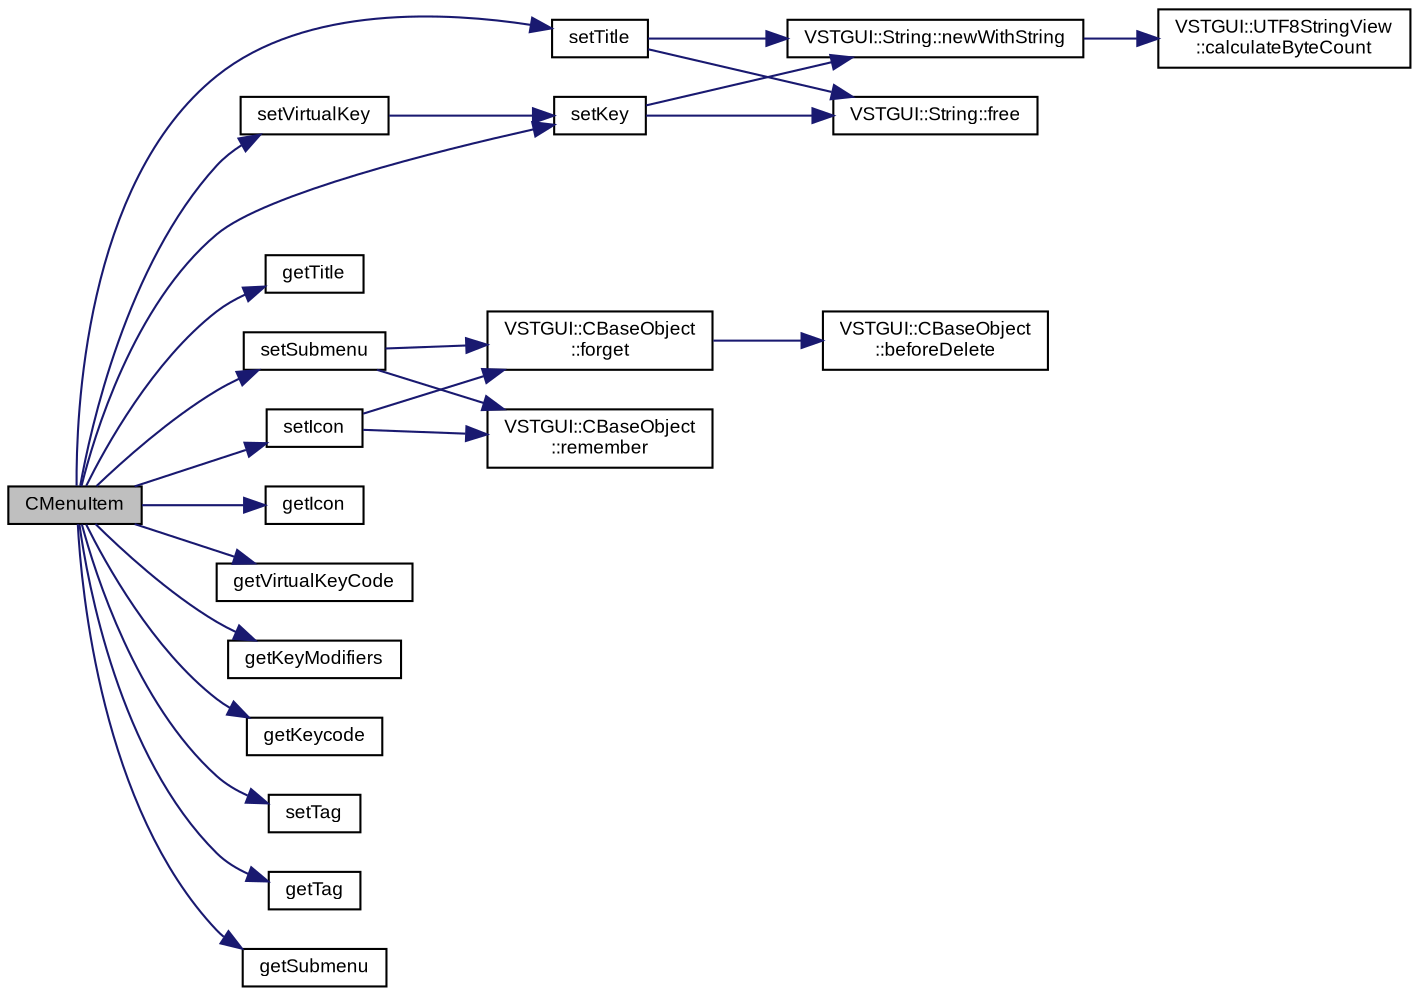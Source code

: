 digraph "CMenuItem"
{
  bgcolor="transparent";
  edge [fontname="Arial",fontsize="9",labelfontname="Arial",labelfontsize="9"];
  node [fontname="Arial",fontsize="9",shape=record];
  rankdir="LR";
  Node1 [label="CMenuItem",height=0.2,width=0.4,color="black", fillcolor="grey75", style="filled" fontcolor="black"];
  Node1 -> Node2 [color="midnightblue",fontsize="9",style="solid",fontname="Arial"];
  Node2 [label="setTitle",height=0.2,width=0.4,color="black",URL="$class_v_s_t_g_u_i_1_1_c_menu_item.html#afb2daf6d961426423c66598fd8c7f55b",tooltip="set title of menu item "];
  Node2 -> Node3 [color="midnightblue",fontsize="9",style="solid",fontname="Arial"];
  Node3 [label="VSTGUI::String::free",height=0.2,width=0.4,color="black",URL="$namespace_v_s_t_g_u_i_1_1_string.html#af30ee7f201c1f86d9aceb849d6d08fbf"];
  Node2 -> Node4 [color="midnightblue",fontsize="9",style="solid",fontname="Arial"];
  Node4 [label="VSTGUI::String::newWithString",height=0.2,width=0.4,color="black",URL="$namespace_v_s_t_g_u_i_1_1_string.html#a83745b23a3d48e4f1e69950977918803"];
  Node4 -> Node5 [color="midnightblue",fontsize="9",style="solid",fontname="Arial"];
  Node5 [label="VSTGUI::UTF8StringView\l::calculateByteCount",height=0.2,width=0.4,color="black",URL="$class_v_s_t_g_u_i_1_1_u_t_f8_string_view.html#a67b9d83785a9c0fc5a668303de116803"];
  Node1 -> Node6 [color="midnightblue",fontsize="9",style="solid",fontname="Arial"];
  Node6 [label="getTitle",height=0.2,width=0.4,color="black",URL="$class_v_s_t_g_u_i_1_1_c_menu_item.html#aa8bdc75c2d4f44c022b5a15b04f5d1d1",tooltip="returns the title of the item "];
  Node1 -> Node7 [color="midnightblue",fontsize="9",style="solid",fontname="Arial"];
  Node7 [label="setIcon",height=0.2,width=0.4,color="black",URL="$class_v_s_t_g_u_i_1_1_c_menu_item.html#a5642dfa9fc652661b47eadd05091c6a7",tooltip="set menu item icon "];
  Node7 -> Node8 [color="midnightblue",fontsize="9",style="solid",fontname="Arial"];
  Node8 [label="VSTGUI::CBaseObject\l::forget",height=0.2,width=0.4,color="black",URL="$class_v_s_t_g_u_i_1_1_c_base_object.html#ad63e28fbe95a3458c97c60bfacd47ab8",tooltip="decrease refcount and delete object if refcount == 0 "];
  Node8 -> Node9 [color="midnightblue",fontsize="9",style="solid",fontname="Arial"];
  Node9 [label="VSTGUI::CBaseObject\l::beforeDelete",height=0.2,width=0.4,color="black",URL="$class_v_s_t_g_u_i_1_1_c_base_object.html#a7109cc8e58c631f14b338c5e60633d7b"];
  Node7 -> Node10 [color="midnightblue",fontsize="9",style="solid",fontname="Arial"];
  Node10 [label="VSTGUI::CBaseObject\l::remember",height=0.2,width=0.4,color="black",URL="$class_v_s_t_g_u_i_1_1_c_base_object.html#ada0719d1daaca4af1795018001769311",tooltip="increase refcount "];
  Node1 -> Node11 [color="midnightblue",fontsize="9",style="solid",fontname="Arial"];
  Node11 [label="getIcon",height=0.2,width=0.4,color="black",URL="$class_v_s_t_g_u_i_1_1_c_menu_item.html#a92daa9534314d8d10b78137386117636",tooltip="returns the icon of the item "];
  Node1 -> Node12 [color="midnightblue",fontsize="9",style="solid",fontname="Arial"];
  Node12 [label="getVirtualKeyCode",height=0.2,width=0.4,color="black",URL="$class_v_s_t_g_u_i_1_1_c_menu_item.html#a32058672f3f9c5b1f848356bcf6f090d",tooltip="returns the virtual keycode of the item "];
  Node1 -> Node13 [color="midnightblue",fontsize="9",style="solid",fontname="Arial"];
  Node13 [label="setVirtualKey",height=0.2,width=0.4,color="black",URL="$class_v_s_t_g_u_i_1_1_c_menu_item.html#ae1c3aa963d0dc6203aeb9eb51f01f201",tooltip="set virtual keycode and key modifiers of menu item "];
  Node13 -> Node14 [color="midnightblue",fontsize="9",style="solid",fontname="Arial"];
  Node14 [label="setKey",height=0.2,width=0.4,color="black",URL="$class_v_s_t_g_u_i_1_1_c_menu_item.html#a9a8e0a706e76bb8c2adf5ac1a3b16403",tooltip="set keycode and key modifiers of menu item "];
  Node14 -> Node3 [color="midnightblue",fontsize="9",style="solid",fontname="Arial"];
  Node14 -> Node4 [color="midnightblue",fontsize="9",style="solid",fontname="Arial"];
  Node1 -> Node15 [color="midnightblue",fontsize="9",style="solid",fontname="Arial"];
  Node15 [label="getKeyModifiers",height=0.2,width=0.4,color="black",URL="$class_v_s_t_g_u_i_1_1_c_menu_item.html#a159e09aa4b275facd4d26a6f5245f7b1",tooltip="returns the key modifiers of the item "];
  Node1 -> Node14 [color="midnightblue",fontsize="9",style="solid",fontname="Arial"];
  Node1 -> Node16 [color="midnightblue",fontsize="9",style="solid",fontname="Arial"];
  Node16 [label="getKeycode",height=0.2,width=0.4,color="black",URL="$class_v_s_t_g_u_i_1_1_c_menu_item.html#ae416011a675589378df9b38697d7bc81",tooltip="returns the keycode of the item "];
  Node1 -> Node17 [color="midnightblue",fontsize="9",style="solid",fontname="Arial"];
  Node17 [label="setTag",height=0.2,width=0.4,color="black",URL="$class_v_s_t_g_u_i_1_1_c_menu_item.html#a8adf6931b3da23bab76dac845c10b5ee",tooltip="set menu item tag "];
  Node1 -> Node18 [color="midnightblue",fontsize="9",style="solid",fontname="Arial"];
  Node18 [label="getTag",height=0.2,width=0.4,color="black",URL="$class_v_s_t_g_u_i_1_1_c_menu_item.html#a77b4a7b5e759eb8150d49c4330496423",tooltip="returns the tag of the item "];
  Node1 -> Node19 [color="midnightblue",fontsize="9",style="solid",fontname="Arial"];
  Node19 [label="setSubmenu",height=0.2,width=0.4,color="black",URL="$class_v_s_t_g_u_i_1_1_c_menu_item.html#ad82def3068a469a676185f3d5de8bb4b",tooltip="set submenu of menu item "];
  Node19 -> Node8 [color="midnightblue",fontsize="9",style="solid",fontname="Arial"];
  Node19 -> Node10 [color="midnightblue",fontsize="9",style="solid",fontname="Arial"];
  Node1 -> Node20 [color="midnightblue",fontsize="9",style="solid",fontname="Arial"];
  Node20 [label="getSubmenu",height=0.2,width=0.4,color="black",URL="$class_v_s_t_g_u_i_1_1_c_menu_item.html#a35205163b045ead4568470ece3aec41a",tooltip="returns the submenu of the item "];
}
